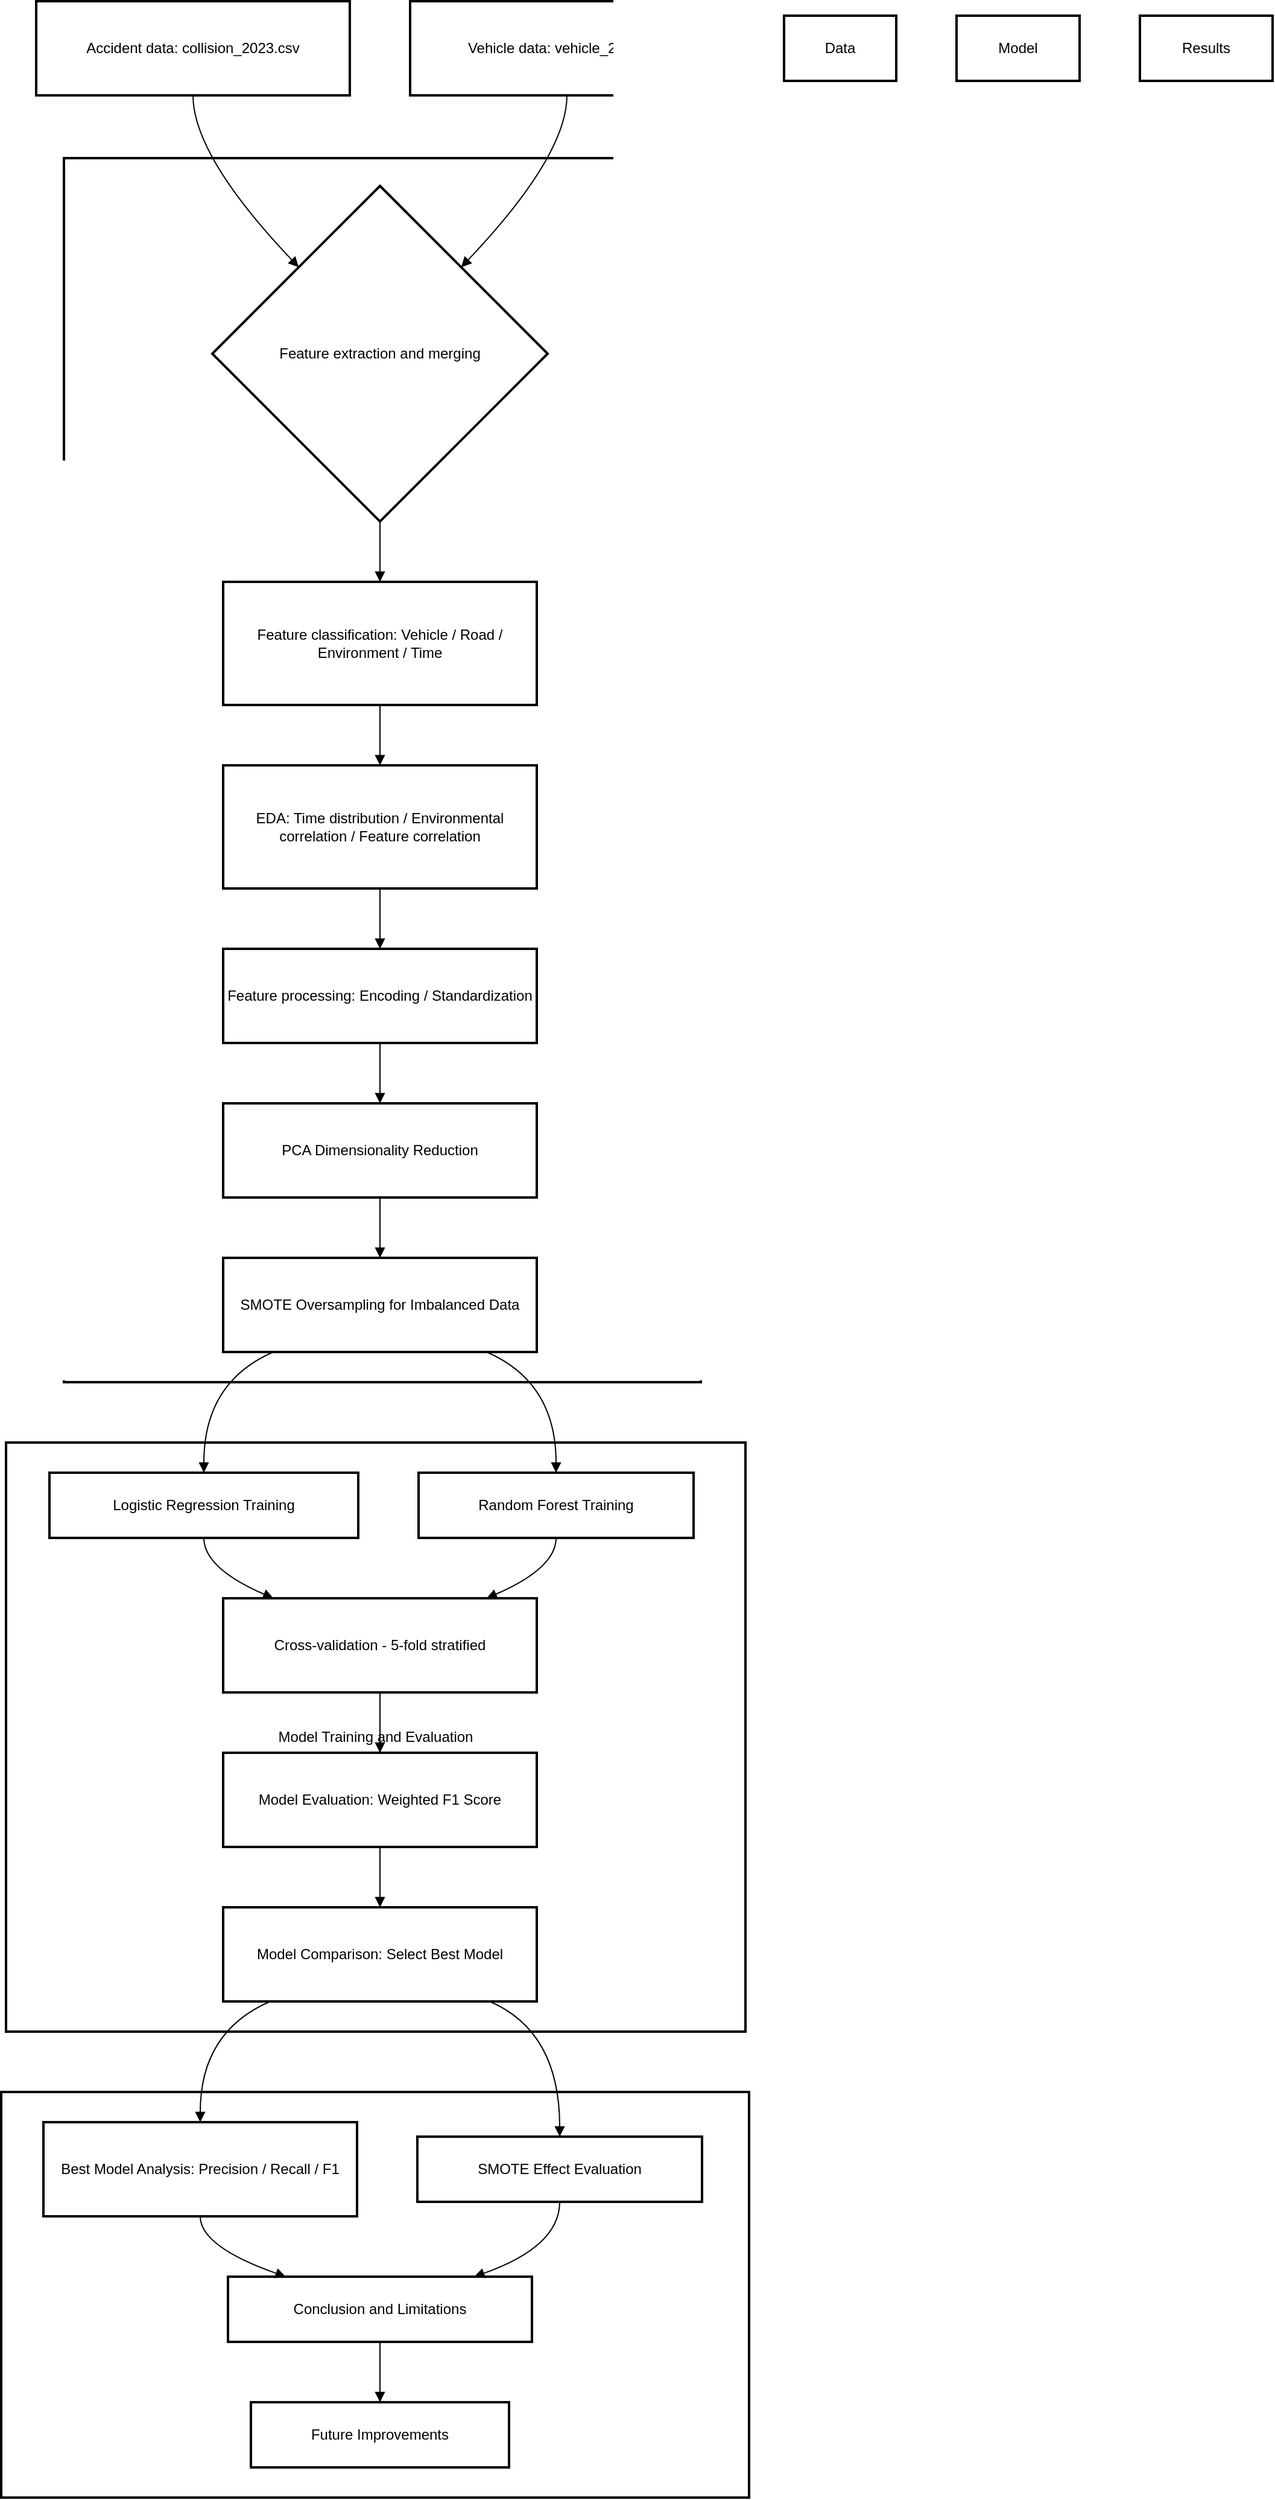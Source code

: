 <mxfile version="26.2.15">
  <diagram name="第 1 页" id="In5ry2Cb5ad67F59lVjL">
    <mxGraphModel dx="946" dy="634" grid="1" gridSize="10" guides="1" tooltips="1" connect="1" arrows="1" fold="1" page="1" pageScale="1" pageWidth="827" pageHeight="1169" math="0" shadow="0">
      <root>
        <mxCell id="0" />
        <mxCell id="1" parent="0" />
        <mxCell id="lodZGIAzC3PX8l3yWjvU-48" value="Results and Analysis" style="whiteSpace=wrap;strokeWidth=2;" vertex="1" parent="1">
          <mxGeometry x="20" y="1752" width="620" height="336" as="geometry" />
        </mxCell>
        <mxCell id="lodZGIAzC3PX8l3yWjvU-49" value="Model Training and Evaluation" style="whiteSpace=wrap;strokeWidth=2;" vertex="1" parent="1">
          <mxGeometry x="24" y="1214" width="613" height="488" as="geometry" />
        </mxCell>
        <mxCell id="lodZGIAzC3PX8l3yWjvU-50" value="Data Preparation and Feature Engineering" style="whiteSpace=wrap;strokeWidth=2;" vertex="1" parent="1">
          <mxGeometry x="72" y="150" width="528" height="1014" as="geometry" />
        </mxCell>
        <mxCell id="lodZGIAzC3PX8l3yWjvU-51" value="Accident data: collision_2023.csv" style="whiteSpace=wrap;strokeWidth=2;" vertex="1" parent="1">
          <mxGeometry x="49" y="20" width="260" height="78" as="geometry" />
        </mxCell>
        <mxCell id="lodZGIAzC3PX8l3yWjvU-52" value="Feature extraction and merging" style="rhombus;strokeWidth=2;whiteSpace=wrap;" vertex="1" parent="1">
          <mxGeometry x="195" y="173" width="278" height="278" as="geometry" />
        </mxCell>
        <mxCell id="lodZGIAzC3PX8l3yWjvU-53" value="Vehicle data: vehicle_2023.csv" style="whiteSpace=wrap;strokeWidth=2;" vertex="1" parent="1">
          <mxGeometry x="359" y="20" width="260" height="78" as="geometry" />
        </mxCell>
        <mxCell id="lodZGIAzC3PX8l3yWjvU-54" value="Feature classification: Vehicle / Road / Environment / Time" style="whiteSpace=wrap;strokeWidth=2;" vertex="1" parent="1">
          <mxGeometry x="204" y="501" width="260" height="102" as="geometry" />
        </mxCell>
        <mxCell id="lodZGIAzC3PX8l3yWjvU-55" value="EDA: Time distribution / Environmental correlation / Feature correlation" style="whiteSpace=wrap;strokeWidth=2;" vertex="1" parent="1">
          <mxGeometry x="204" y="653" width="260" height="102" as="geometry" />
        </mxCell>
        <mxCell id="lodZGIAzC3PX8l3yWjvU-56" value="Feature processing: Encoding / Standardization" style="whiteSpace=wrap;strokeWidth=2;" vertex="1" parent="1">
          <mxGeometry x="204" y="805" width="260" height="78" as="geometry" />
        </mxCell>
        <mxCell id="lodZGIAzC3PX8l3yWjvU-57" value="PCA Dimensionality Reduction" style="whiteSpace=wrap;strokeWidth=2;" vertex="1" parent="1">
          <mxGeometry x="204" y="933" width="260" height="78" as="geometry" />
        </mxCell>
        <mxCell id="lodZGIAzC3PX8l3yWjvU-58" value="SMOTE Oversampling for Imbalanced Data" style="whiteSpace=wrap;strokeWidth=2;" vertex="1" parent="1">
          <mxGeometry x="204" y="1061" width="260" height="78" as="geometry" />
        </mxCell>
        <mxCell id="lodZGIAzC3PX8l3yWjvU-59" value="Logistic Regression Training" style="whiteSpace=wrap;strokeWidth=2;" vertex="1" parent="1">
          <mxGeometry x="60" y="1239" width="256" height="54" as="geometry" />
        </mxCell>
        <mxCell id="lodZGIAzC3PX8l3yWjvU-60" value="Random Forest Training" style="whiteSpace=wrap;strokeWidth=2;" vertex="1" parent="1">
          <mxGeometry x="366" y="1239" width="228" height="54" as="geometry" />
        </mxCell>
        <mxCell id="lodZGIAzC3PX8l3yWjvU-61" value="Cross-validation - 5-fold stratified" style="whiteSpace=wrap;strokeWidth=2;" vertex="1" parent="1">
          <mxGeometry x="204" y="1343" width="260" height="78" as="geometry" />
        </mxCell>
        <mxCell id="lodZGIAzC3PX8l3yWjvU-62" value="Model Evaluation: Weighted F1 Score" style="whiteSpace=wrap;strokeWidth=2;" vertex="1" parent="1">
          <mxGeometry x="204" y="1471" width="260" height="78" as="geometry" />
        </mxCell>
        <mxCell id="lodZGIAzC3PX8l3yWjvU-63" value="Model Comparison: Select Best Model" style="whiteSpace=wrap;strokeWidth=2;" vertex="1" parent="1">
          <mxGeometry x="204" y="1599" width="260" height="78" as="geometry" />
        </mxCell>
        <mxCell id="lodZGIAzC3PX8l3yWjvU-64" value="Best Model Analysis: Precision / Recall / F1" style="whiteSpace=wrap;strokeWidth=2;" vertex="1" parent="1">
          <mxGeometry x="55" y="1777" width="260" height="78" as="geometry" />
        </mxCell>
        <mxCell id="lodZGIAzC3PX8l3yWjvU-65" value="SMOTE Effect Evaluation" style="whiteSpace=wrap;strokeWidth=2;" vertex="1" parent="1">
          <mxGeometry x="365" y="1789" width="236" height="54" as="geometry" />
        </mxCell>
        <mxCell id="lodZGIAzC3PX8l3yWjvU-66" value="Conclusion and Limitations" style="whiteSpace=wrap;strokeWidth=2;" vertex="1" parent="1">
          <mxGeometry x="208" y="1905" width="252" height="54" as="geometry" />
        </mxCell>
        <mxCell id="lodZGIAzC3PX8l3yWjvU-67" value="Future Improvements" style="whiteSpace=wrap;strokeWidth=2;" vertex="1" parent="1">
          <mxGeometry x="227" y="2009" width="214" height="54" as="geometry" />
        </mxCell>
        <mxCell id="lodZGIAzC3PX8l3yWjvU-68" value="Data" style="whiteSpace=wrap;strokeWidth=2;" vertex="1" parent="1">
          <mxGeometry x="669" y="32" width="93" height="54" as="geometry" />
        </mxCell>
        <mxCell id="lodZGIAzC3PX8l3yWjvU-69" value="Model" style="whiteSpace=wrap;strokeWidth=2;" vertex="1" parent="1">
          <mxGeometry x="812" y="32" width="102" height="54" as="geometry" />
        </mxCell>
        <mxCell id="lodZGIAzC3PX8l3yWjvU-70" value="Results" style="whiteSpace=wrap;strokeWidth=2;" vertex="1" parent="1">
          <mxGeometry x="964" y="32" width="110" height="54" as="geometry" />
        </mxCell>
        <mxCell id="lodZGIAzC3PX8l3yWjvU-71" value="" style="curved=1;startArrow=none;endArrow=block;exitX=0.5;exitY=1;entryX=0.03;entryY=0;rounded=0;" edge="1" parent="1" source="lodZGIAzC3PX8l3yWjvU-51" target="lodZGIAzC3PX8l3yWjvU-52">
          <mxGeometry relative="1" as="geometry">
            <Array as="points">
              <mxPoint x="179" y="148" />
            </Array>
          </mxGeometry>
        </mxCell>
        <mxCell id="lodZGIAzC3PX8l3yWjvU-72" value="" style="curved=1;startArrow=none;endArrow=block;exitX=0.5;exitY=1;entryX=0.97;entryY=0;rounded=0;" edge="1" parent="1" source="lodZGIAzC3PX8l3yWjvU-53" target="lodZGIAzC3PX8l3yWjvU-52">
          <mxGeometry relative="1" as="geometry">
            <Array as="points">
              <mxPoint x="489" y="148" />
            </Array>
          </mxGeometry>
        </mxCell>
        <mxCell id="lodZGIAzC3PX8l3yWjvU-73" value="" style="curved=1;startArrow=none;endArrow=block;exitX=0.5;exitY=1;entryX=0.5;entryY=0;rounded=0;" edge="1" parent="1" source="lodZGIAzC3PX8l3yWjvU-52" target="lodZGIAzC3PX8l3yWjvU-54">
          <mxGeometry relative="1" as="geometry">
            <Array as="points" />
          </mxGeometry>
        </mxCell>
        <mxCell id="lodZGIAzC3PX8l3yWjvU-74" value="" style="curved=1;startArrow=none;endArrow=block;exitX=0.5;exitY=1;entryX=0.5;entryY=0;rounded=0;" edge="1" parent="1" source="lodZGIAzC3PX8l3yWjvU-54" target="lodZGIAzC3PX8l3yWjvU-55">
          <mxGeometry relative="1" as="geometry">
            <Array as="points" />
          </mxGeometry>
        </mxCell>
        <mxCell id="lodZGIAzC3PX8l3yWjvU-75" value="" style="curved=1;startArrow=none;endArrow=block;exitX=0.5;exitY=1;entryX=0.5;entryY=0;rounded=0;" edge="1" parent="1" source="lodZGIAzC3PX8l3yWjvU-55" target="lodZGIAzC3PX8l3yWjvU-56">
          <mxGeometry relative="1" as="geometry">
            <Array as="points" />
          </mxGeometry>
        </mxCell>
        <mxCell id="lodZGIAzC3PX8l3yWjvU-76" value="" style="curved=1;startArrow=none;endArrow=block;exitX=0.5;exitY=1;entryX=0.5;entryY=0;rounded=0;" edge="1" parent="1" source="lodZGIAzC3PX8l3yWjvU-56" target="lodZGIAzC3PX8l3yWjvU-57">
          <mxGeometry relative="1" as="geometry">
            <Array as="points" />
          </mxGeometry>
        </mxCell>
        <mxCell id="lodZGIAzC3PX8l3yWjvU-77" value="" style="curved=1;startArrow=none;endArrow=block;exitX=0.5;exitY=1;entryX=0.5;entryY=0;rounded=0;" edge="1" parent="1" source="lodZGIAzC3PX8l3yWjvU-57" target="lodZGIAzC3PX8l3yWjvU-58">
          <mxGeometry relative="1" as="geometry">
            <Array as="points" />
          </mxGeometry>
        </mxCell>
        <mxCell id="lodZGIAzC3PX8l3yWjvU-78" value="" style="curved=1;startArrow=none;endArrow=block;exitX=0.16;exitY=1;entryX=0.5;entryY=0;rounded=0;" edge="1" parent="1" source="lodZGIAzC3PX8l3yWjvU-58" target="lodZGIAzC3PX8l3yWjvU-59">
          <mxGeometry relative="1" as="geometry">
            <Array as="points">
              <mxPoint x="188" y="1164" />
            </Array>
          </mxGeometry>
        </mxCell>
        <mxCell id="lodZGIAzC3PX8l3yWjvU-79" value="" style="curved=1;startArrow=none;endArrow=block;exitX=0.84;exitY=1;entryX=0.5;entryY=0;rounded=0;" edge="1" parent="1" source="lodZGIAzC3PX8l3yWjvU-58" target="lodZGIAzC3PX8l3yWjvU-60">
          <mxGeometry relative="1" as="geometry">
            <Array as="points">
              <mxPoint x="480" y="1164" />
            </Array>
          </mxGeometry>
        </mxCell>
        <mxCell id="lodZGIAzC3PX8l3yWjvU-80" value="" style="curved=1;startArrow=none;endArrow=block;exitX=0.5;exitY=1;entryX=0.16;entryY=0;rounded=0;" edge="1" parent="1" source="lodZGIAzC3PX8l3yWjvU-59" target="lodZGIAzC3PX8l3yWjvU-61">
          <mxGeometry relative="1" as="geometry">
            <Array as="points">
              <mxPoint x="188" y="1318" />
            </Array>
          </mxGeometry>
        </mxCell>
        <mxCell id="lodZGIAzC3PX8l3yWjvU-81" value="" style="curved=1;startArrow=none;endArrow=block;exitX=0.5;exitY=1;entryX=0.84;entryY=0;rounded=0;" edge="1" parent="1" source="lodZGIAzC3PX8l3yWjvU-60" target="lodZGIAzC3PX8l3yWjvU-61">
          <mxGeometry relative="1" as="geometry">
            <Array as="points">
              <mxPoint x="480" y="1318" />
            </Array>
          </mxGeometry>
        </mxCell>
        <mxCell id="lodZGIAzC3PX8l3yWjvU-82" value="" style="curved=1;startArrow=none;endArrow=block;exitX=0.5;exitY=1;entryX=0.5;entryY=0;rounded=0;" edge="1" parent="1" source="lodZGIAzC3PX8l3yWjvU-61" target="lodZGIAzC3PX8l3yWjvU-62">
          <mxGeometry relative="1" as="geometry">
            <Array as="points" />
          </mxGeometry>
        </mxCell>
        <mxCell id="lodZGIAzC3PX8l3yWjvU-83" value="" style="curved=1;startArrow=none;endArrow=block;exitX=0.5;exitY=1;entryX=0.5;entryY=0;rounded=0;" edge="1" parent="1" source="lodZGIAzC3PX8l3yWjvU-62" target="lodZGIAzC3PX8l3yWjvU-63">
          <mxGeometry relative="1" as="geometry">
            <Array as="points" />
          </mxGeometry>
        </mxCell>
        <mxCell id="lodZGIAzC3PX8l3yWjvU-84" value="" style="curved=1;startArrow=none;endArrow=block;exitX=0.15;exitY=1;entryX=0.5;entryY=0;rounded=0;" edge="1" parent="1" source="lodZGIAzC3PX8l3yWjvU-63" target="lodZGIAzC3PX8l3yWjvU-64">
          <mxGeometry relative="1" as="geometry">
            <Array as="points">
              <mxPoint x="185" y="1702" />
            </Array>
          </mxGeometry>
        </mxCell>
        <mxCell id="lodZGIAzC3PX8l3yWjvU-85" value="" style="curved=1;startArrow=none;endArrow=block;exitX=0.85;exitY=1;entryX=0.5;entryY=0;rounded=0;" edge="1" parent="1" source="lodZGIAzC3PX8l3yWjvU-63" target="lodZGIAzC3PX8l3yWjvU-65">
          <mxGeometry relative="1" as="geometry">
            <Array as="points">
              <mxPoint x="483" y="1702" />
            </Array>
          </mxGeometry>
        </mxCell>
        <mxCell id="lodZGIAzC3PX8l3yWjvU-86" value="" style="curved=1;startArrow=none;endArrow=block;exitX=0.5;exitY=1;entryX=0.19;entryY=0;rounded=0;" edge="1" parent="1" source="lodZGIAzC3PX8l3yWjvU-64" target="lodZGIAzC3PX8l3yWjvU-66">
          <mxGeometry relative="1" as="geometry">
            <Array as="points">
              <mxPoint x="185" y="1880" />
            </Array>
          </mxGeometry>
        </mxCell>
        <mxCell id="lodZGIAzC3PX8l3yWjvU-87" value="" style="curved=1;startArrow=none;endArrow=block;exitX=0.5;exitY=1;entryX=0.81;entryY=0;rounded=0;" edge="1" parent="1" source="lodZGIAzC3PX8l3yWjvU-65" target="lodZGIAzC3PX8l3yWjvU-66">
          <mxGeometry relative="1" as="geometry">
            <Array as="points">
              <mxPoint x="483" y="1880" />
            </Array>
          </mxGeometry>
        </mxCell>
        <mxCell id="lodZGIAzC3PX8l3yWjvU-88" value="" style="curved=1;startArrow=none;endArrow=block;exitX=0.5;exitY=1;entryX=0.5;entryY=0;rounded=0;" edge="1" parent="1" source="lodZGIAzC3PX8l3yWjvU-66" target="lodZGIAzC3PX8l3yWjvU-67">
          <mxGeometry relative="1" as="geometry">
            <Array as="points" />
          </mxGeometry>
        </mxCell>
      </root>
    </mxGraphModel>
  </diagram>
</mxfile>

